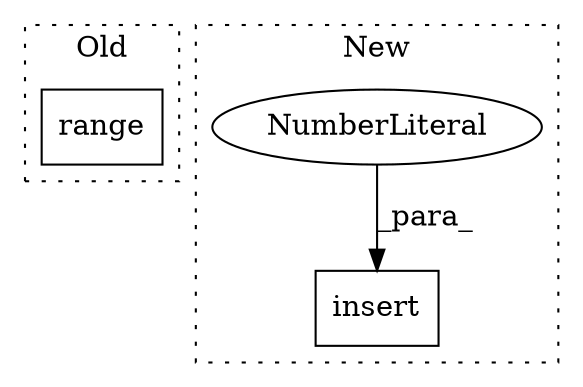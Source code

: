 digraph G {
subgraph cluster0 {
1 [label="range" a="32" s="3671,3693" l="6,1" shape="box"];
label = "Old";
style="dotted";
}
subgraph cluster1 {
2 [label="insert" a="32" s="4635,4654" l="7,1" shape="box"];
3 [label="NumberLiteral" a="34" s="4642" l="1" shape="ellipse"];
label = "New";
style="dotted";
}
3 -> 2 [label="_para_"];
}